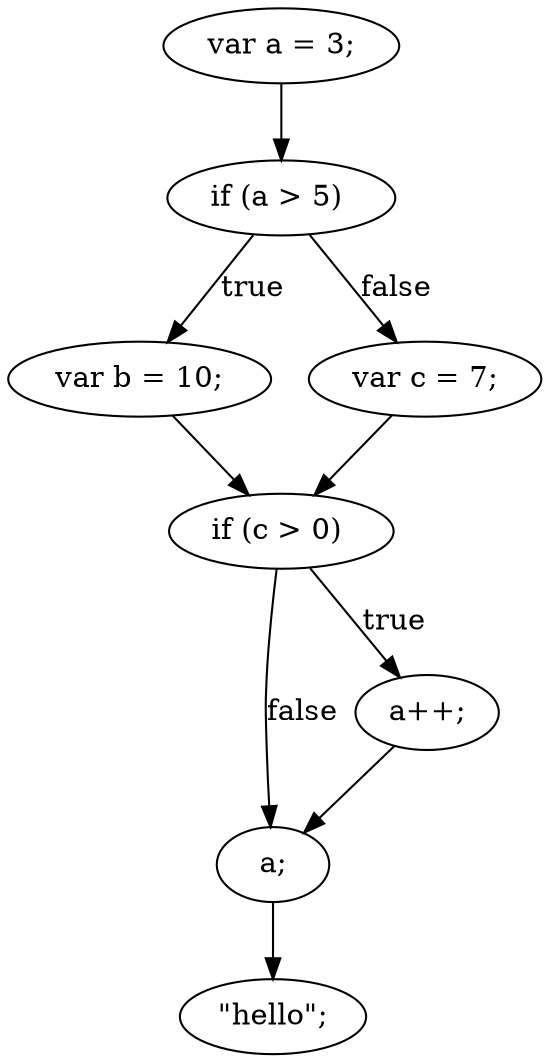 digraph {
"0" [label="a;\n"] 
"1" [label="a++;\n"] 
"2" [label="var b = 10;\n"] 
"3" [label="if (c > 0) "] 
"4" [label="var c = 7;\n"] 
"5" [label="if (a > 5) "] 
"6" [label="\"hello\";\n"] 
"7" [label="var a = 3;\n"] 
"0" -> "6" [label=""] 
"1" -> "0" [label=""] 
"2" -> "3" [label=""] 
"3" -> "1" [label="true"] 
"3" -> "0" [label="false"] 
"4" -> "3" [label=""] 
"5" -> "2" [label="true"] 
"5" -> "4" [label="false"] 
"7" -> "5" [label=""] 
}
